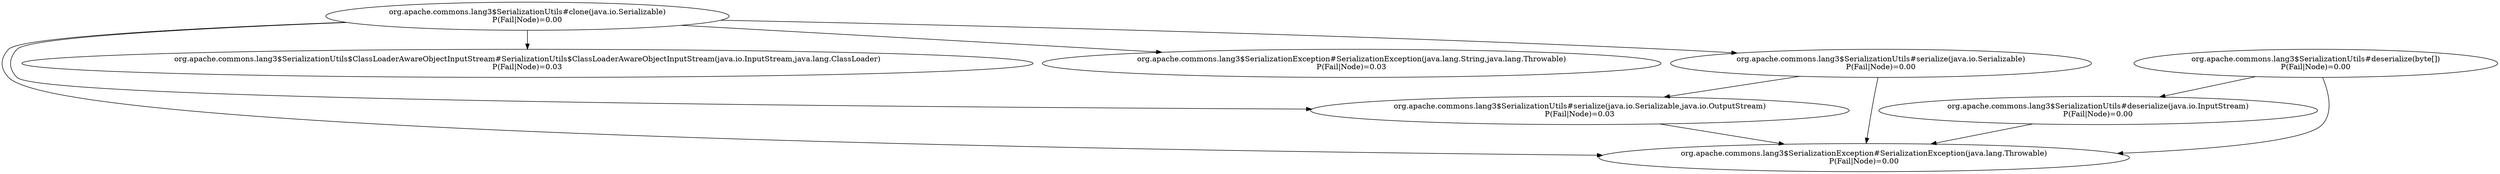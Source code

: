 digraph G {
  "org.apache.commons.lang3$SerializationUtils#deserialize(java.io.InputStream)" [label="org.apache.commons.lang3$SerializationUtils#deserialize(java.io.InputStream)\nP(Fail|Node)=0.00"];
  "org.apache.commons.lang3$SerializationException#SerializationException(java.lang.Throwable)" [label="org.apache.commons.lang3$SerializationException#SerializationException(java.lang.Throwable)\nP(Fail|Node)=0.00"];
  "org.apache.commons.lang3$SerializationUtils#serialize(java.io.Serializable,java.io.OutputStream)" [label="org.apache.commons.lang3$SerializationUtils#serialize(java.io.Serializable,java.io.OutputStream)\nP(Fail|Node)=0.03"];
  "org.apache.commons.lang3$SerializationUtils#clone(java.io.Serializable)" [label="org.apache.commons.lang3$SerializationUtils#clone(java.io.Serializable)\nP(Fail|Node)=0.00"];
  "org.apache.commons.lang3$SerializationUtils$ClassLoaderAwareObjectInputStream#SerializationUtils$ClassLoaderAwareObjectInputStream(java.io.InputStream,java.lang.ClassLoader)" [label="org.apache.commons.lang3$SerializationUtils$ClassLoaderAwareObjectInputStream#SerializationUtils$ClassLoaderAwareObjectInputStream(java.io.InputStream,java.lang.ClassLoader)\nP(Fail|Node)=0.03"];
  "org.apache.commons.lang3$SerializationException#SerializationException(java.lang.String,java.lang.Throwable)" [label="org.apache.commons.lang3$SerializationException#SerializationException(java.lang.String,java.lang.Throwable)\nP(Fail|Node)=0.03"];
  "org.apache.commons.lang3$SerializationUtils#serialize(java.io.Serializable)" [label="org.apache.commons.lang3$SerializationUtils#serialize(java.io.Serializable)\nP(Fail|Node)=0.00"];
  "org.apache.commons.lang3$SerializationUtils#deserialize(byte[])" [label="org.apache.commons.lang3$SerializationUtils#deserialize(byte[])\nP(Fail|Node)=0.00"];
  "org.apache.commons.lang3$SerializationUtils#deserialize(java.io.InputStream)" -> "org.apache.commons.lang3$SerializationException#SerializationException(java.lang.Throwable)";
  "org.apache.commons.lang3$SerializationUtils#serialize(java.io.Serializable,java.io.OutputStream)" -> "org.apache.commons.lang3$SerializationException#SerializationException(java.lang.Throwable)";
  "org.apache.commons.lang3$SerializationUtils#clone(java.io.Serializable)" -> "org.apache.commons.lang3$SerializationUtils#serialize(java.io.Serializable,java.io.OutputStream)";
  "org.apache.commons.lang3$SerializationUtils#clone(java.io.Serializable)" -> "org.apache.commons.lang3$SerializationException#SerializationException(java.lang.Throwable)";
  "org.apache.commons.lang3$SerializationUtils#clone(java.io.Serializable)" -> "org.apache.commons.lang3$SerializationUtils$ClassLoaderAwareObjectInputStream#SerializationUtils$ClassLoaderAwareObjectInputStream(java.io.InputStream,java.lang.ClassLoader)";
  "org.apache.commons.lang3$SerializationUtils#clone(java.io.Serializable)" -> "org.apache.commons.lang3$SerializationException#SerializationException(java.lang.String,java.lang.Throwable)";
  "org.apache.commons.lang3$SerializationUtils#clone(java.io.Serializable)" -> "org.apache.commons.lang3$SerializationUtils#serialize(java.io.Serializable)";
  "org.apache.commons.lang3$SerializationUtils#serialize(java.io.Serializable)" -> "org.apache.commons.lang3$SerializationUtils#serialize(java.io.Serializable,java.io.OutputStream)";
  "org.apache.commons.lang3$SerializationUtils#serialize(java.io.Serializable)" -> "org.apache.commons.lang3$SerializationException#SerializationException(java.lang.Throwable)";
  "org.apache.commons.lang3$SerializationUtils#deserialize(byte[])" -> "org.apache.commons.lang3$SerializationUtils#deserialize(java.io.InputStream)";
  "org.apache.commons.lang3$SerializationUtils#deserialize(byte[])" -> "org.apache.commons.lang3$SerializationException#SerializationException(java.lang.Throwable)";
}
